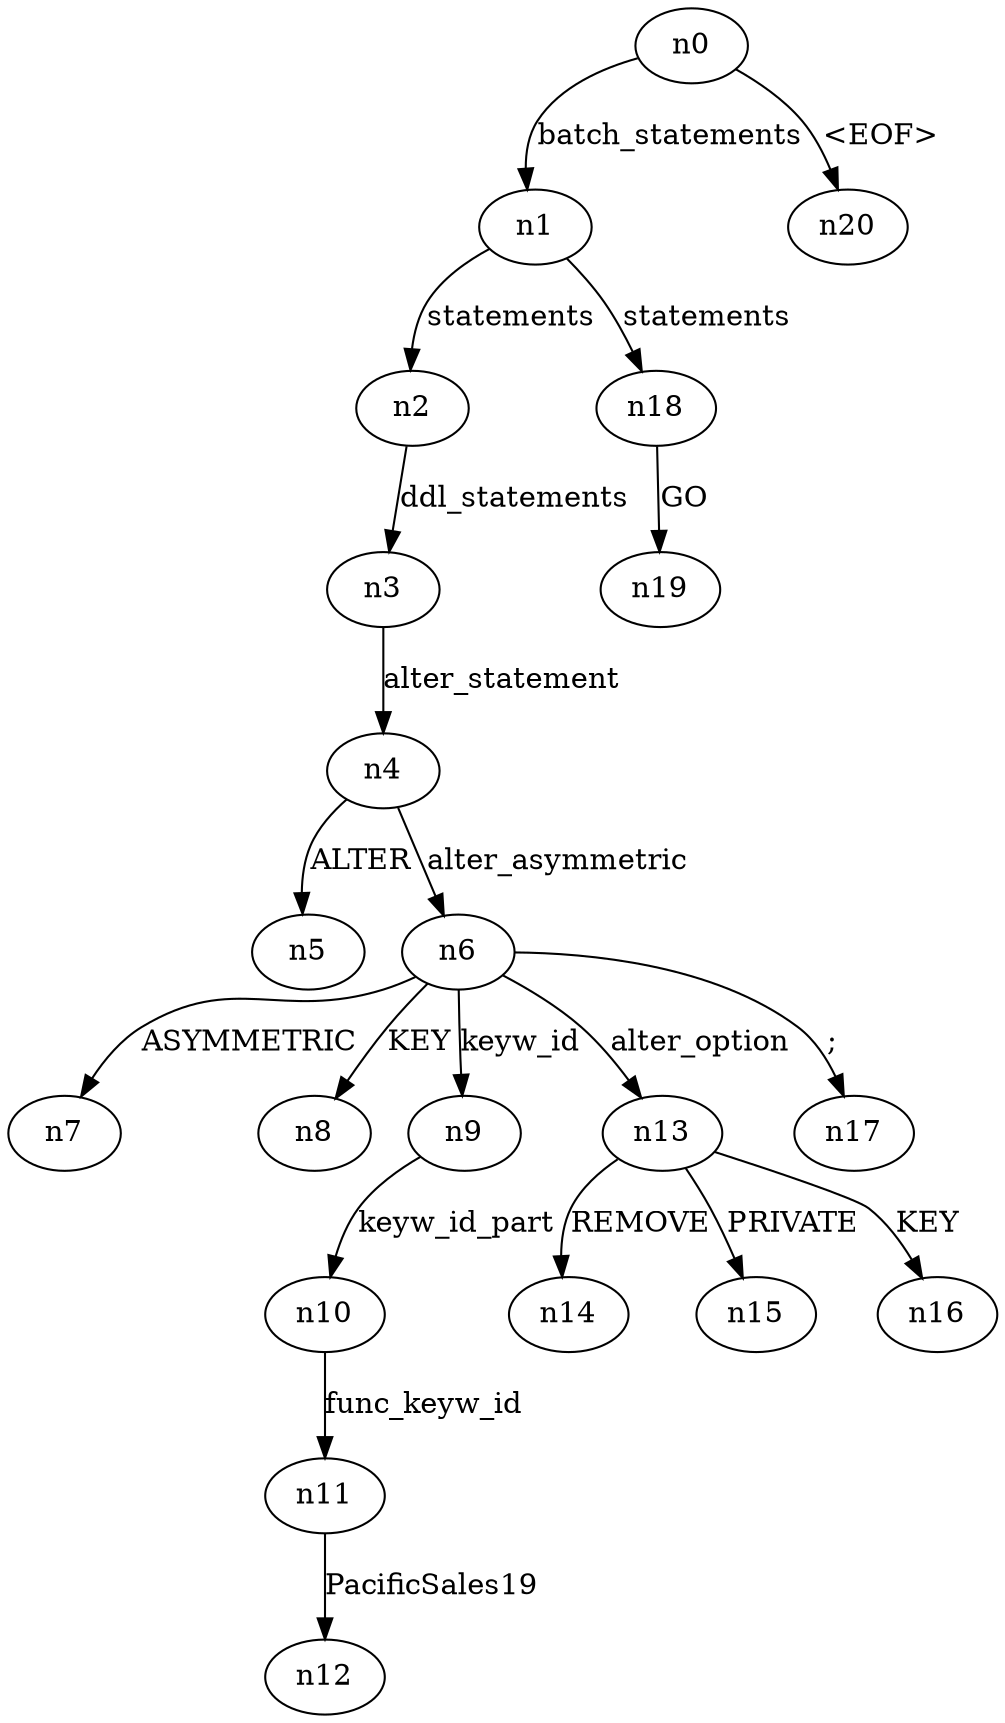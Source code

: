 digraph ParseTree {
  n0 -> n1 [label="batch_statements"];
  n1 -> n2 [label="statements"];
  n2 -> n3 [label="ddl_statements"];
  n3 -> n4 [label="alter_statement"];
  n4 -> n5 [label="ALTER"];
  n4 -> n6 [label="alter_asymmetric"];
  n6 -> n7 [label="ASYMMETRIC"];
  n6 -> n8 [label="KEY"];
  n6 -> n9 [label="keyw_id"];
  n9 -> n10 [label="keyw_id_part"];
  n10 -> n11 [label="func_keyw_id"];
  n11 -> n12 [label="PacificSales19"];
  n6 -> n13 [label="alter_option"];
  n13 -> n14 [label="REMOVE"];
  n13 -> n15 [label="PRIVATE"];
  n13 -> n16 [label="KEY"];
  n6 -> n17 [label=";"];
  n1 -> n18 [label="statements"];
  n18 -> n19 [label="GO"];
  n0 -> n20 [label="<EOF>"];
}